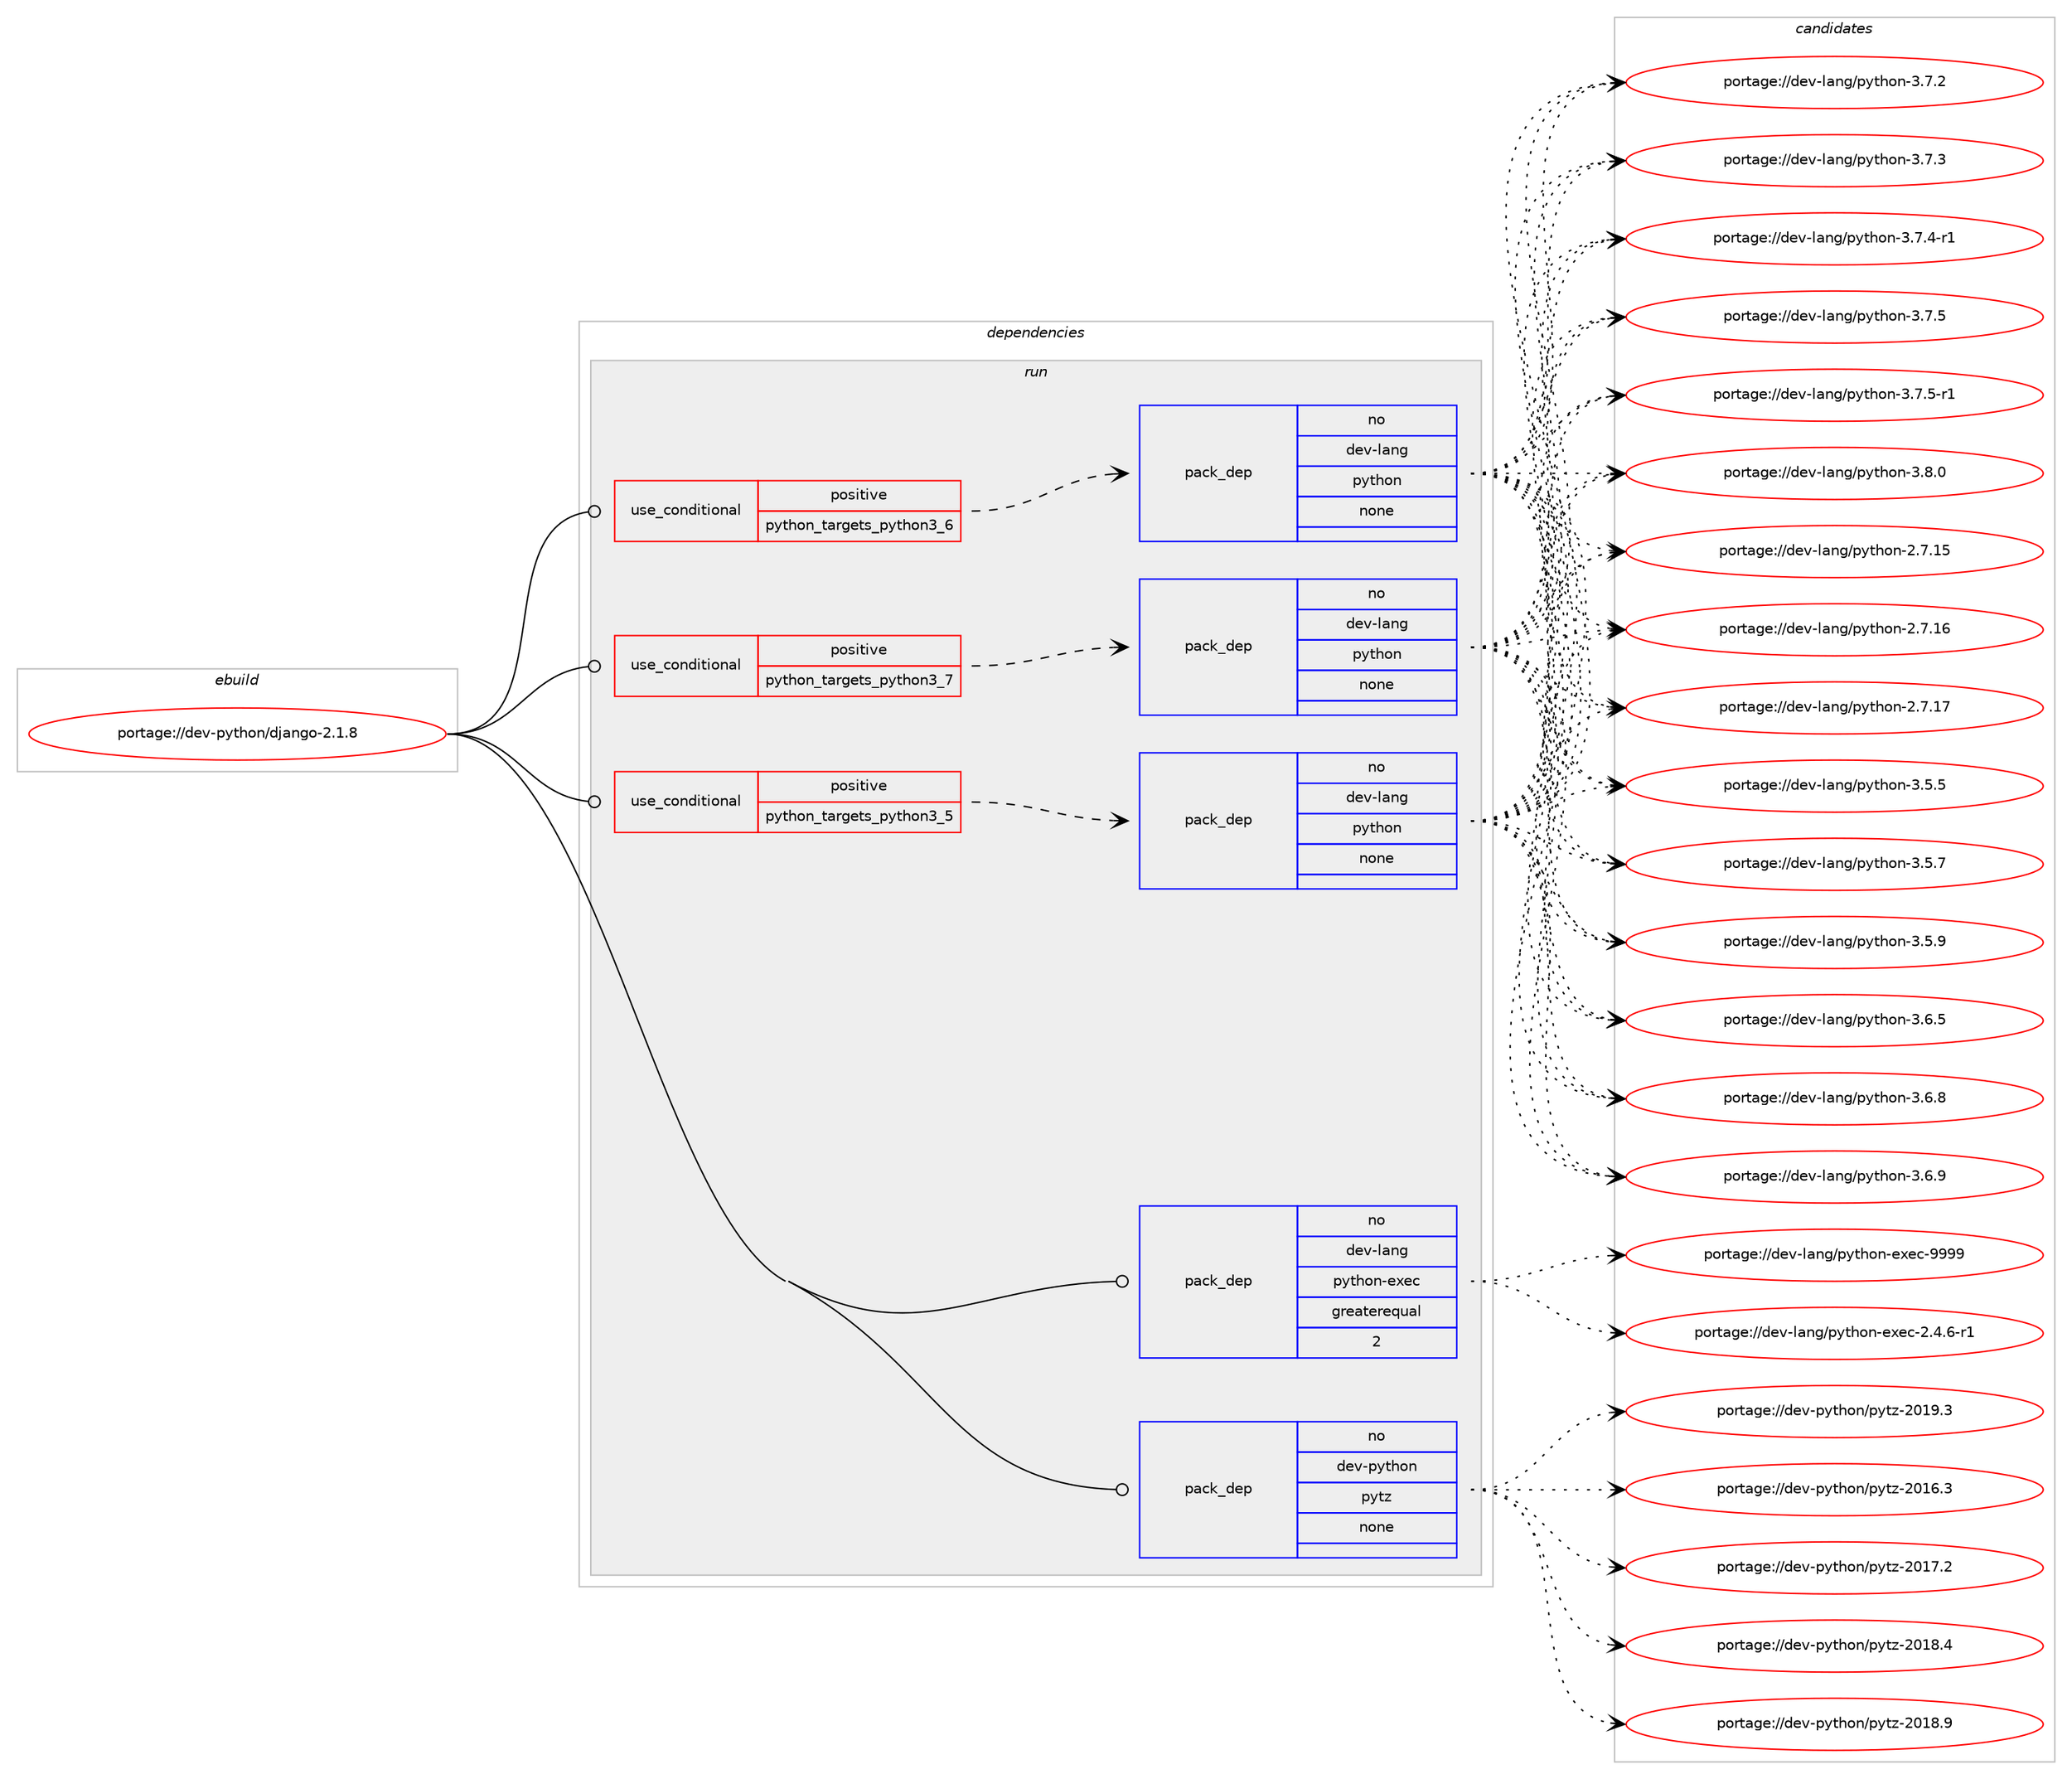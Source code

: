 digraph prolog {

# *************
# Graph options
# *************

newrank=true;
concentrate=true;
compound=true;
graph [rankdir=LR,fontname=Helvetica,fontsize=10,ranksep=1.5];#, ranksep=2.5, nodesep=0.2];
edge  [arrowhead=vee];
node  [fontname=Helvetica,fontsize=10];

# **********
# The ebuild
# **********

subgraph cluster_leftcol {
color=gray;
rank=same;
label=<<i>ebuild</i>>;
id [label="portage://dev-python/django-2.1.8", color=red, width=4, href="../dev-python/django-2.1.8.svg"];
}

# ****************
# The dependencies
# ****************

subgraph cluster_midcol {
color=gray;
label=<<i>dependencies</i>>;
subgraph cluster_compile {
fillcolor="#eeeeee";
style=filled;
label=<<i>compile</i>>;
}
subgraph cluster_compileandrun {
fillcolor="#eeeeee";
style=filled;
label=<<i>compile and run</i>>;
}
subgraph cluster_run {
fillcolor="#eeeeee";
style=filled;
label=<<i>run</i>>;
subgraph cond27691 {
dependency136455 [label=<<TABLE BORDER="0" CELLBORDER="1" CELLSPACING="0" CELLPADDING="4"><TR><TD ROWSPAN="3" CELLPADDING="10">use_conditional</TD></TR><TR><TD>positive</TD></TR><TR><TD>python_targets_python3_5</TD></TR></TABLE>>, shape=none, color=red];
subgraph pack105449 {
dependency136456 [label=<<TABLE BORDER="0" CELLBORDER="1" CELLSPACING="0" CELLPADDING="4" WIDTH="220"><TR><TD ROWSPAN="6" CELLPADDING="30">pack_dep</TD></TR><TR><TD WIDTH="110">no</TD></TR><TR><TD>dev-lang</TD></TR><TR><TD>python</TD></TR><TR><TD>none</TD></TR><TR><TD></TD></TR></TABLE>>, shape=none, color=blue];
}
dependency136455:e -> dependency136456:w [weight=20,style="dashed",arrowhead="vee"];
}
id:e -> dependency136455:w [weight=20,style="solid",arrowhead="odot"];
subgraph cond27692 {
dependency136457 [label=<<TABLE BORDER="0" CELLBORDER="1" CELLSPACING="0" CELLPADDING="4"><TR><TD ROWSPAN="3" CELLPADDING="10">use_conditional</TD></TR><TR><TD>positive</TD></TR><TR><TD>python_targets_python3_6</TD></TR></TABLE>>, shape=none, color=red];
subgraph pack105450 {
dependency136458 [label=<<TABLE BORDER="0" CELLBORDER="1" CELLSPACING="0" CELLPADDING="4" WIDTH="220"><TR><TD ROWSPAN="6" CELLPADDING="30">pack_dep</TD></TR><TR><TD WIDTH="110">no</TD></TR><TR><TD>dev-lang</TD></TR><TR><TD>python</TD></TR><TR><TD>none</TD></TR><TR><TD></TD></TR></TABLE>>, shape=none, color=blue];
}
dependency136457:e -> dependency136458:w [weight=20,style="dashed",arrowhead="vee"];
}
id:e -> dependency136457:w [weight=20,style="solid",arrowhead="odot"];
subgraph cond27693 {
dependency136459 [label=<<TABLE BORDER="0" CELLBORDER="1" CELLSPACING="0" CELLPADDING="4"><TR><TD ROWSPAN="3" CELLPADDING="10">use_conditional</TD></TR><TR><TD>positive</TD></TR><TR><TD>python_targets_python3_7</TD></TR></TABLE>>, shape=none, color=red];
subgraph pack105451 {
dependency136460 [label=<<TABLE BORDER="0" CELLBORDER="1" CELLSPACING="0" CELLPADDING="4" WIDTH="220"><TR><TD ROWSPAN="6" CELLPADDING="30">pack_dep</TD></TR><TR><TD WIDTH="110">no</TD></TR><TR><TD>dev-lang</TD></TR><TR><TD>python</TD></TR><TR><TD>none</TD></TR><TR><TD></TD></TR></TABLE>>, shape=none, color=blue];
}
dependency136459:e -> dependency136460:w [weight=20,style="dashed",arrowhead="vee"];
}
id:e -> dependency136459:w [weight=20,style="solid",arrowhead="odot"];
subgraph pack105452 {
dependency136461 [label=<<TABLE BORDER="0" CELLBORDER="1" CELLSPACING="0" CELLPADDING="4" WIDTH="220"><TR><TD ROWSPAN="6" CELLPADDING="30">pack_dep</TD></TR><TR><TD WIDTH="110">no</TD></TR><TR><TD>dev-lang</TD></TR><TR><TD>python-exec</TD></TR><TR><TD>greaterequal</TD></TR><TR><TD>2</TD></TR></TABLE>>, shape=none, color=blue];
}
id:e -> dependency136461:w [weight=20,style="solid",arrowhead="odot"];
subgraph pack105453 {
dependency136462 [label=<<TABLE BORDER="0" CELLBORDER="1" CELLSPACING="0" CELLPADDING="4" WIDTH="220"><TR><TD ROWSPAN="6" CELLPADDING="30">pack_dep</TD></TR><TR><TD WIDTH="110">no</TD></TR><TR><TD>dev-python</TD></TR><TR><TD>pytz</TD></TR><TR><TD>none</TD></TR><TR><TD></TD></TR></TABLE>>, shape=none, color=blue];
}
id:e -> dependency136462:w [weight=20,style="solid",arrowhead="odot"];
}
}

# **************
# The candidates
# **************

subgraph cluster_choices {
rank=same;
color=gray;
label=<<i>candidates</i>>;

subgraph choice105449 {
color=black;
nodesep=1;
choiceportage10010111845108971101034711212111610411111045504655464953 [label="portage://dev-lang/python-2.7.15", color=red, width=4,href="../dev-lang/python-2.7.15.svg"];
choiceportage10010111845108971101034711212111610411111045504655464954 [label="portage://dev-lang/python-2.7.16", color=red, width=4,href="../dev-lang/python-2.7.16.svg"];
choiceportage10010111845108971101034711212111610411111045504655464955 [label="portage://dev-lang/python-2.7.17", color=red, width=4,href="../dev-lang/python-2.7.17.svg"];
choiceportage100101118451089711010347112121116104111110455146534653 [label="portage://dev-lang/python-3.5.5", color=red, width=4,href="../dev-lang/python-3.5.5.svg"];
choiceportage100101118451089711010347112121116104111110455146534655 [label="portage://dev-lang/python-3.5.7", color=red, width=4,href="../dev-lang/python-3.5.7.svg"];
choiceportage100101118451089711010347112121116104111110455146534657 [label="portage://dev-lang/python-3.5.9", color=red, width=4,href="../dev-lang/python-3.5.9.svg"];
choiceportage100101118451089711010347112121116104111110455146544653 [label="portage://dev-lang/python-3.6.5", color=red, width=4,href="../dev-lang/python-3.6.5.svg"];
choiceportage100101118451089711010347112121116104111110455146544656 [label="portage://dev-lang/python-3.6.8", color=red, width=4,href="../dev-lang/python-3.6.8.svg"];
choiceportage100101118451089711010347112121116104111110455146544657 [label="portage://dev-lang/python-3.6.9", color=red, width=4,href="../dev-lang/python-3.6.9.svg"];
choiceportage100101118451089711010347112121116104111110455146554650 [label="portage://dev-lang/python-3.7.2", color=red, width=4,href="../dev-lang/python-3.7.2.svg"];
choiceportage100101118451089711010347112121116104111110455146554651 [label="portage://dev-lang/python-3.7.3", color=red, width=4,href="../dev-lang/python-3.7.3.svg"];
choiceportage1001011184510897110103471121211161041111104551465546524511449 [label="portage://dev-lang/python-3.7.4-r1", color=red, width=4,href="../dev-lang/python-3.7.4-r1.svg"];
choiceportage100101118451089711010347112121116104111110455146554653 [label="portage://dev-lang/python-3.7.5", color=red, width=4,href="../dev-lang/python-3.7.5.svg"];
choiceportage1001011184510897110103471121211161041111104551465546534511449 [label="portage://dev-lang/python-3.7.5-r1", color=red, width=4,href="../dev-lang/python-3.7.5-r1.svg"];
choiceportage100101118451089711010347112121116104111110455146564648 [label="portage://dev-lang/python-3.8.0", color=red, width=4,href="../dev-lang/python-3.8.0.svg"];
dependency136456:e -> choiceportage10010111845108971101034711212111610411111045504655464953:w [style=dotted,weight="100"];
dependency136456:e -> choiceportage10010111845108971101034711212111610411111045504655464954:w [style=dotted,weight="100"];
dependency136456:e -> choiceportage10010111845108971101034711212111610411111045504655464955:w [style=dotted,weight="100"];
dependency136456:e -> choiceportage100101118451089711010347112121116104111110455146534653:w [style=dotted,weight="100"];
dependency136456:e -> choiceportage100101118451089711010347112121116104111110455146534655:w [style=dotted,weight="100"];
dependency136456:e -> choiceportage100101118451089711010347112121116104111110455146534657:w [style=dotted,weight="100"];
dependency136456:e -> choiceportage100101118451089711010347112121116104111110455146544653:w [style=dotted,weight="100"];
dependency136456:e -> choiceportage100101118451089711010347112121116104111110455146544656:w [style=dotted,weight="100"];
dependency136456:e -> choiceportage100101118451089711010347112121116104111110455146544657:w [style=dotted,weight="100"];
dependency136456:e -> choiceportage100101118451089711010347112121116104111110455146554650:w [style=dotted,weight="100"];
dependency136456:e -> choiceportage100101118451089711010347112121116104111110455146554651:w [style=dotted,weight="100"];
dependency136456:e -> choiceportage1001011184510897110103471121211161041111104551465546524511449:w [style=dotted,weight="100"];
dependency136456:e -> choiceportage100101118451089711010347112121116104111110455146554653:w [style=dotted,weight="100"];
dependency136456:e -> choiceportage1001011184510897110103471121211161041111104551465546534511449:w [style=dotted,weight="100"];
dependency136456:e -> choiceportage100101118451089711010347112121116104111110455146564648:w [style=dotted,weight="100"];
}
subgraph choice105450 {
color=black;
nodesep=1;
choiceportage10010111845108971101034711212111610411111045504655464953 [label="portage://dev-lang/python-2.7.15", color=red, width=4,href="../dev-lang/python-2.7.15.svg"];
choiceportage10010111845108971101034711212111610411111045504655464954 [label="portage://dev-lang/python-2.7.16", color=red, width=4,href="../dev-lang/python-2.7.16.svg"];
choiceportage10010111845108971101034711212111610411111045504655464955 [label="portage://dev-lang/python-2.7.17", color=red, width=4,href="../dev-lang/python-2.7.17.svg"];
choiceportage100101118451089711010347112121116104111110455146534653 [label="portage://dev-lang/python-3.5.5", color=red, width=4,href="../dev-lang/python-3.5.5.svg"];
choiceportage100101118451089711010347112121116104111110455146534655 [label="portage://dev-lang/python-3.5.7", color=red, width=4,href="../dev-lang/python-3.5.7.svg"];
choiceportage100101118451089711010347112121116104111110455146534657 [label="portage://dev-lang/python-3.5.9", color=red, width=4,href="../dev-lang/python-3.5.9.svg"];
choiceportage100101118451089711010347112121116104111110455146544653 [label="portage://dev-lang/python-3.6.5", color=red, width=4,href="../dev-lang/python-3.6.5.svg"];
choiceportage100101118451089711010347112121116104111110455146544656 [label="portage://dev-lang/python-3.6.8", color=red, width=4,href="../dev-lang/python-3.6.8.svg"];
choiceportage100101118451089711010347112121116104111110455146544657 [label="portage://dev-lang/python-3.6.9", color=red, width=4,href="../dev-lang/python-3.6.9.svg"];
choiceportage100101118451089711010347112121116104111110455146554650 [label="portage://dev-lang/python-3.7.2", color=red, width=4,href="../dev-lang/python-3.7.2.svg"];
choiceportage100101118451089711010347112121116104111110455146554651 [label="portage://dev-lang/python-3.7.3", color=red, width=4,href="../dev-lang/python-3.7.3.svg"];
choiceportage1001011184510897110103471121211161041111104551465546524511449 [label="portage://dev-lang/python-3.7.4-r1", color=red, width=4,href="../dev-lang/python-3.7.4-r1.svg"];
choiceportage100101118451089711010347112121116104111110455146554653 [label="portage://dev-lang/python-3.7.5", color=red, width=4,href="../dev-lang/python-3.7.5.svg"];
choiceportage1001011184510897110103471121211161041111104551465546534511449 [label="portage://dev-lang/python-3.7.5-r1", color=red, width=4,href="../dev-lang/python-3.7.5-r1.svg"];
choiceportage100101118451089711010347112121116104111110455146564648 [label="portage://dev-lang/python-3.8.0", color=red, width=4,href="../dev-lang/python-3.8.0.svg"];
dependency136458:e -> choiceportage10010111845108971101034711212111610411111045504655464953:w [style=dotted,weight="100"];
dependency136458:e -> choiceportage10010111845108971101034711212111610411111045504655464954:w [style=dotted,weight="100"];
dependency136458:e -> choiceportage10010111845108971101034711212111610411111045504655464955:w [style=dotted,weight="100"];
dependency136458:e -> choiceportage100101118451089711010347112121116104111110455146534653:w [style=dotted,weight="100"];
dependency136458:e -> choiceportage100101118451089711010347112121116104111110455146534655:w [style=dotted,weight="100"];
dependency136458:e -> choiceportage100101118451089711010347112121116104111110455146534657:w [style=dotted,weight="100"];
dependency136458:e -> choiceportage100101118451089711010347112121116104111110455146544653:w [style=dotted,weight="100"];
dependency136458:e -> choiceportage100101118451089711010347112121116104111110455146544656:w [style=dotted,weight="100"];
dependency136458:e -> choiceportage100101118451089711010347112121116104111110455146544657:w [style=dotted,weight="100"];
dependency136458:e -> choiceportage100101118451089711010347112121116104111110455146554650:w [style=dotted,weight="100"];
dependency136458:e -> choiceportage100101118451089711010347112121116104111110455146554651:w [style=dotted,weight="100"];
dependency136458:e -> choiceportage1001011184510897110103471121211161041111104551465546524511449:w [style=dotted,weight="100"];
dependency136458:e -> choiceportage100101118451089711010347112121116104111110455146554653:w [style=dotted,weight="100"];
dependency136458:e -> choiceportage1001011184510897110103471121211161041111104551465546534511449:w [style=dotted,weight="100"];
dependency136458:e -> choiceportage100101118451089711010347112121116104111110455146564648:w [style=dotted,weight="100"];
}
subgraph choice105451 {
color=black;
nodesep=1;
choiceportage10010111845108971101034711212111610411111045504655464953 [label="portage://dev-lang/python-2.7.15", color=red, width=4,href="../dev-lang/python-2.7.15.svg"];
choiceportage10010111845108971101034711212111610411111045504655464954 [label="portage://dev-lang/python-2.7.16", color=red, width=4,href="../dev-lang/python-2.7.16.svg"];
choiceportage10010111845108971101034711212111610411111045504655464955 [label="portage://dev-lang/python-2.7.17", color=red, width=4,href="../dev-lang/python-2.7.17.svg"];
choiceportage100101118451089711010347112121116104111110455146534653 [label="portage://dev-lang/python-3.5.5", color=red, width=4,href="../dev-lang/python-3.5.5.svg"];
choiceportage100101118451089711010347112121116104111110455146534655 [label="portage://dev-lang/python-3.5.7", color=red, width=4,href="../dev-lang/python-3.5.7.svg"];
choiceportage100101118451089711010347112121116104111110455146534657 [label="portage://dev-lang/python-3.5.9", color=red, width=4,href="../dev-lang/python-3.5.9.svg"];
choiceportage100101118451089711010347112121116104111110455146544653 [label="portage://dev-lang/python-3.6.5", color=red, width=4,href="../dev-lang/python-3.6.5.svg"];
choiceportage100101118451089711010347112121116104111110455146544656 [label="portage://dev-lang/python-3.6.8", color=red, width=4,href="../dev-lang/python-3.6.8.svg"];
choiceportage100101118451089711010347112121116104111110455146544657 [label="portage://dev-lang/python-3.6.9", color=red, width=4,href="../dev-lang/python-3.6.9.svg"];
choiceportage100101118451089711010347112121116104111110455146554650 [label="portage://dev-lang/python-3.7.2", color=red, width=4,href="../dev-lang/python-3.7.2.svg"];
choiceportage100101118451089711010347112121116104111110455146554651 [label="portage://dev-lang/python-3.7.3", color=red, width=4,href="../dev-lang/python-3.7.3.svg"];
choiceportage1001011184510897110103471121211161041111104551465546524511449 [label="portage://dev-lang/python-3.7.4-r1", color=red, width=4,href="../dev-lang/python-3.7.4-r1.svg"];
choiceportage100101118451089711010347112121116104111110455146554653 [label="portage://dev-lang/python-3.7.5", color=red, width=4,href="../dev-lang/python-3.7.5.svg"];
choiceportage1001011184510897110103471121211161041111104551465546534511449 [label="portage://dev-lang/python-3.7.5-r1", color=red, width=4,href="../dev-lang/python-3.7.5-r1.svg"];
choiceportage100101118451089711010347112121116104111110455146564648 [label="portage://dev-lang/python-3.8.0", color=red, width=4,href="../dev-lang/python-3.8.0.svg"];
dependency136460:e -> choiceportage10010111845108971101034711212111610411111045504655464953:w [style=dotted,weight="100"];
dependency136460:e -> choiceportage10010111845108971101034711212111610411111045504655464954:w [style=dotted,weight="100"];
dependency136460:e -> choiceportage10010111845108971101034711212111610411111045504655464955:w [style=dotted,weight="100"];
dependency136460:e -> choiceportage100101118451089711010347112121116104111110455146534653:w [style=dotted,weight="100"];
dependency136460:e -> choiceportage100101118451089711010347112121116104111110455146534655:w [style=dotted,weight="100"];
dependency136460:e -> choiceportage100101118451089711010347112121116104111110455146534657:w [style=dotted,weight="100"];
dependency136460:e -> choiceportage100101118451089711010347112121116104111110455146544653:w [style=dotted,weight="100"];
dependency136460:e -> choiceportage100101118451089711010347112121116104111110455146544656:w [style=dotted,weight="100"];
dependency136460:e -> choiceportage100101118451089711010347112121116104111110455146544657:w [style=dotted,weight="100"];
dependency136460:e -> choiceportage100101118451089711010347112121116104111110455146554650:w [style=dotted,weight="100"];
dependency136460:e -> choiceportage100101118451089711010347112121116104111110455146554651:w [style=dotted,weight="100"];
dependency136460:e -> choiceportage1001011184510897110103471121211161041111104551465546524511449:w [style=dotted,weight="100"];
dependency136460:e -> choiceportage100101118451089711010347112121116104111110455146554653:w [style=dotted,weight="100"];
dependency136460:e -> choiceportage1001011184510897110103471121211161041111104551465546534511449:w [style=dotted,weight="100"];
dependency136460:e -> choiceportage100101118451089711010347112121116104111110455146564648:w [style=dotted,weight="100"];
}
subgraph choice105452 {
color=black;
nodesep=1;
choiceportage10010111845108971101034711212111610411111045101120101994550465246544511449 [label="portage://dev-lang/python-exec-2.4.6-r1", color=red, width=4,href="../dev-lang/python-exec-2.4.6-r1.svg"];
choiceportage10010111845108971101034711212111610411111045101120101994557575757 [label="portage://dev-lang/python-exec-9999", color=red, width=4,href="../dev-lang/python-exec-9999.svg"];
dependency136461:e -> choiceportage10010111845108971101034711212111610411111045101120101994550465246544511449:w [style=dotted,weight="100"];
dependency136461:e -> choiceportage10010111845108971101034711212111610411111045101120101994557575757:w [style=dotted,weight="100"];
}
subgraph choice105453 {
color=black;
nodesep=1;
choiceportage100101118451121211161041111104711212111612245504849544651 [label="portage://dev-python/pytz-2016.3", color=red, width=4,href="../dev-python/pytz-2016.3.svg"];
choiceportage100101118451121211161041111104711212111612245504849554650 [label="portage://dev-python/pytz-2017.2", color=red, width=4,href="../dev-python/pytz-2017.2.svg"];
choiceportage100101118451121211161041111104711212111612245504849564652 [label="portage://dev-python/pytz-2018.4", color=red, width=4,href="../dev-python/pytz-2018.4.svg"];
choiceportage100101118451121211161041111104711212111612245504849564657 [label="portage://dev-python/pytz-2018.9", color=red, width=4,href="../dev-python/pytz-2018.9.svg"];
choiceportage100101118451121211161041111104711212111612245504849574651 [label="portage://dev-python/pytz-2019.3", color=red, width=4,href="../dev-python/pytz-2019.3.svg"];
dependency136462:e -> choiceportage100101118451121211161041111104711212111612245504849544651:w [style=dotted,weight="100"];
dependency136462:e -> choiceportage100101118451121211161041111104711212111612245504849554650:w [style=dotted,weight="100"];
dependency136462:e -> choiceportage100101118451121211161041111104711212111612245504849564652:w [style=dotted,weight="100"];
dependency136462:e -> choiceportage100101118451121211161041111104711212111612245504849564657:w [style=dotted,weight="100"];
dependency136462:e -> choiceportage100101118451121211161041111104711212111612245504849574651:w [style=dotted,weight="100"];
}
}

}
